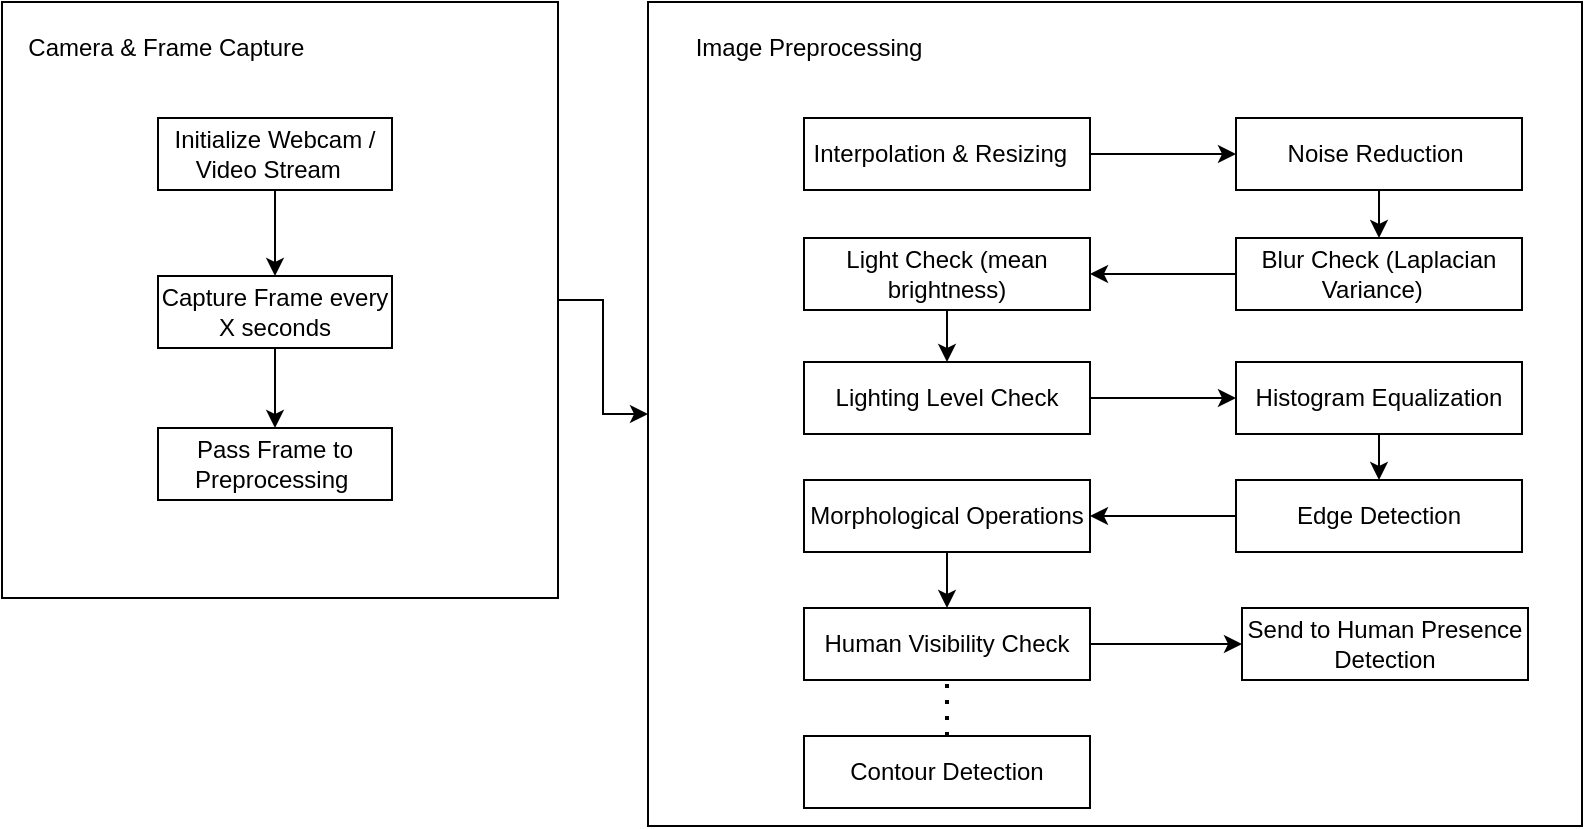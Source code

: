 <mxfile version="28.0.6">
  <diagram name="Page-1" id="HguNIeize-WPRjI2xNGm">
    <mxGraphModel dx="872" dy="479" grid="0" gridSize="10" guides="1" tooltips="1" connect="1" arrows="1" fold="1" page="1" pageScale="1" pageWidth="850" pageHeight="1100" background="none" math="0" shadow="0">
      <root>
        <mxCell id="0" />
        <mxCell id="1" parent="0" />
        <mxCell id="3s5L7GMu_WaEZB_TeZFo-48" value="" style="edgeStyle=orthogonalEdgeStyle;rounded=0;orthogonalLoop=1;jettySize=auto;html=1;" parent="1" source="3s5L7GMu_WaEZB_TeZFo-9" target="3s5L7GMu_WaEZB_TeZFo-16" edge="1">
          <mxGeometry relative="1" as="geometry" />
        </mxCell>
        <mxCell id="3s5L7GMu_WaEZB_TeZFo-9" value="" style="rounded=0;whiteSpace=wrap;html=1;" parent="1" vertex="1">
          <mxGeometry x="25" y="21" width="278" height="298" as="geometry" />
        </mxCell>
        <mxCell id="3s5L7GMu_WaEZB_TeZFo-10" value="&amp;nbsp;Camera &amp;amp; Frame Capture" style="text;html=1;align=center;verticalAlign=middle;resizable=0;points=[];autosize=1;strokeColor=none;fillColor=none;" parent="1" vertex="1">
          <mxGeometry x="25" y="31" width="159" height="26" as="geometry" />
        </mxCell>
        <mxCell id="3s5L7GMu_WaEZB_TeZFo-11" style="edgeStyle=orthogonalEdgeStyle;rounded=0;orthogonalLoop=1;jettySize=auto;html=1;exitX=0.5;exitY=1;exitDx=0;exitDy=0;" parent="1" source="3s5L7GMu_WaEZB_TeZFo-12" target="3s5L7GMu_WaEZB_TeZFo-14" edge="1">
          <mxGeometry relative="1" as="geometry" />
        </mxCell>
        <mxCell id="3s5L7GMu_WaEZB_TeZFo-12" value="Initialize Webcam / Video Stream&amp;nbsp;&amp;nbsp;" style="rounded=0;whiteSpace=wrap;html=1;" parent="1" vertex="1">
          <mxGeometry x="103" y="79" width="117" height="36" as="geometry" />
        </mxCell>
        <mxCell id="3s5L7GMu_WaEZB_TeZFo-13" style="edgeStyle=orthogonalEdgeStyle;rounded=0;orthogonalLoop=1;jettySize=auto;html=1;exitX=0.5;exitY=1;exitDx=0;exitDy=0;" parent="1" source="3s5L7GMu_WaEZB_TeZFo-14" target="3s5L7GMu_WaEZB_TeZFo-15" edge="1">
          <mxGeometry relative="1" as="geometry" />
        </mxCell>
        <mxCell id="3s5L7GMu_WaEZB_TeZFo-14" value="Capture Frame every X seconds" style="rounded=0;whiteSpace=wrap;html=1;" parent="1" vertex="1">
          <mxGeometry x="103" y="158" width="117" height="36" as="geometry" />
        </mxCell>
        <mxCell id="3s5L7GMu_WaEZB_TeZFo-15" value="Pass Frame to Preprocessing&amp;nbsp;" style="rounded=0;whiteSpace=wrap;html=1;" parent="1" vertex="1">
          <mxGeometry x="103" y="234" width="117" height="36" as="geometry" />
        </mxCell>
        <mxCell id="3s5L7GMu_WaEZB_TeZFo-16" value="" style="rounded=0;whiteSpace=wrap;html=1;" parent="1" vertex="1">
          <mxGeometry x="348" y="21" width="467" height="412" as="geometry" />
        </mxCell>
        <mxCell id="3s5L7GMu_WaEZB_TeZFo-17" value="Image Preprocessing" style="text;html=1;align=center;verticalAlign=middle;resizable=0;points=[];autosize=1;strokeColor=none;fillColor=none;" parent="1" vertex="1">
          <mxGeometry x="362" y="31" width="131" height="26" as="geometry" />
        </mxCell>
        <mxCell id="3s5L7GMu_WaEZB_TeZFo-35" value="" style="edgeStyle=orthogonalEdgeStyle;rounded=0;orthogonalLoop=1;jettySize=auto;html=1;" parent="1" source="3s5L7GMu_WaEZB_TeZFo-19" target="3s5L7GMu_WaEZB_TeZFo-34" edge="1">
          <mxGeometry relative="1" as="geometry" />
        </mxCell>
        <mxCell id="3s5L7GMu_WaEZB_TeZFo-19" value="Interpolation &amp;amp; Resizing&amp;nbsp;&amp;nbsp;" style="rounded=0;whiteSpace=wrap;html=1;" parent="1" vertex="1">
          <mxGeometry x="426" y="79" width="143" height="36" as="geometry" />
        </mxCell>
        <mxCell id="3s5L7GMu_WaEZB_TeZFo-39" style="edgeStyle=orthogonalEdgeStyle;rounded=0;orthogonalLoop=1;jettySize=auto;html=1;exitX=0.5;exitY=1;exitDx=0;exitDy=0;" parent="1" source="3s5L7GMu_WaEZB_TeZFo-23" target="3s5L7GMu_WaEZB_TeZFo-24" edge="1">
          <mxGeometry relative="1" as="geometry" />
        </mxCell>
        <mxCell id="3s5L7GMu_WaEZB_TeZFo-23" value="Light Check (mean brightness)" style="rounded=0;whiteSpace=wrap;html=1;" parent="1" vertex="1">
          <mxGeometry x="426" y="139" width="143" height="36" as="geometry" />
        </mxCell>
        <mxCell id="3s5L7GMu_WaEZB_TeZFo-40" value="" style="edgeStyle=orthogonalEdgeStyle;rounded=0;orthogonalLoop=1;jettySize=auto;html=1;" parent="1" source="3s5L7GMu_WaEZB_TeZFo-24" target="3s5L7GMu_WaEZB_TeZFo-32" edge="1">
          <mxGeometry relative="1" as="geometry" />
        </mxCell>
        <mxCell id="3s5L7GMu_WaEZB_TeZFo-24" value="Lighting Level Check" style="rounded=0;whiteSpace=wrap;html=1;" parent="1" vertex="1">
          <mxGeometry x="426" y="201" width="143" height="36" as="geometry" />
        </mxCell>
        <mxCell id="CLwa3mzH2xz3U_zNLdcY-2" value="" style="edgeStyle=orthogonalEdgeStyle;rounded=0;orthogonalLoop=1;jettySize=auto;html=1;" edge="1" parent="1" source="3s5L7GMu_WaEZB_TeZFo-26" target="3s5L7GMu_WaEZB_TeZFo-30">
          <mxGeometry relative="1" as="geometry" />
        </mxCell>
        <mxCell id="3s5L7GMu_WaEZB_TeZFo-26" value="Morphological Operations" style="rounded=0;whiteSpace=wrap;html=1;" parent="1" vertex="1">
          <mxGeometry x="426" y="260" width="143" height="36" as="geometry" />
        </mxCell>
        <mxCell id="3s5L7GMu_WaEZB_TeZFo-27" value="Contour Detection" style="rounded=0;whiteSpace=wrap;html=1;" parent="1" vertex="1">
          <mxGeometry x="426" y="388" width="143" height="36" as="geometry" />
        </mxCell>
        <mxCell id="3s5L7GMu_WaEZB_TeZFo-29" value="Send to Human Presence Detection" style="rounded=0;whiteSpace=wrap;html=1;" parent="1" vertex="1">
          <mxGeometry x="645" y="324" width="143" height="36" as="geometry" />
        </mxCell>
        <mxCell id="CLwa3mzH2xz3U_zNLdcY-3" style="edgeStyle=orthogonalEdgeStyle;rounded=0;orthogonalLoop=1;jettySize=auto;html=1;exitX=1;exitY=0.5;exitDx=0;exitDy=0;entryX=0;entryY=0.5;entryDx=0;entryDy=0;" edge="1" parent="1" source="3s5L7GMu_WaEZB_TeZFo-30" target="3s5L7GMu_WaEZB_TeZFo-29">
          <mxGeometry relative="1" as="geometry" />
        </mxCell>
        <mxCell id="3s5L7GMu_WaEZB_TeZFo-30" value="Human Visibility Check" style="rounded=0;whiteSpace=wrap;html=1;" parent="1" vertex="1">
          <mxGeometry x="426" y="324" width="143" height="36" as="geometry" />
        </mxCell>
        <mxCell id="3s5L7GMu_WaEZB_TeZFo-44" style="edgeStyle=orthogonalEdgeStyle;rounded=0;orthogonalLoop=1;jettySize=auto;html=1;exitX=0;exitY=0.5;exitDx=0;exitDy=0;entryX=1;entryY=0.5;entryDx=0;entryDy=0;" parent="1" source="3s5L7GMu_WaEZB_TeZFo-31" target="3s5L7GMu_WaEZB_TeZFo-26" edge="1">
          <mxGeometry relative="1" as="geometry" />
        </mxCell>
        <mxCell id="3s5L7GMu_WaEZB_TeZFo-31" value="Edge Detection" style="rounded=0;whiteSpace=wrap;html=1;" parent="1" vertex="1">
          <mxGeometry x="642" y="260" width="143" height="36" as="geometry" />
        </mxCell>
        <mxCell id="3s5L7GMu_WaEZB_TeZFo-41" value="" style="edgeStyle=orthogonalEdgeStyle;rounded=0;orthogonalLoop=1;jettySize=auto;html=1;" parent="1" source="3s5L7GMu_WaEZB_TeZFo-32" target="3s5L7GMu_WaEZB_TeZFo-31" edge="1">
          <mxGeometry relative="1" as="geometry" />
        </mxCell>
        <mxCell id="3s5L7GMu_WaEZB_TeZFo-32" value="Histogram Equalization" style="rounded=0;whiteSpace=wrap;html=1;" parent="1" vertex="1">
          <mxGeometry x="642" y="201" width="143" height="36" as="geometry" />
        </mxCell>
        <mxCell id="3s5L7GMu_WaEZB_TeZFo-37" value="" style="edgeStyle=orthogonalEdgeStyle;rounded=0;orthogonalLoop=1;jettySize=auto;html=1;" parent="1" source="3s5L7GMu_WaEZB_TeZFo-33" target="3s5L7GMu_WaEZB_TeZFo-23" edge="1">
          <mxGeometry relative="1" as="geometry" />
        </mxCell>
        <mxCell id="3s5L7GMu_WaEZB_TeZFo-33" value="Blur Check (Laplacian Variance)&amp;nbsp;&amp;nbsp;" style="rounded=0;whiteSpace=wrap;html=1;" parent="1" vertex="1">
          <mxGeometry x="642" y="139" width="143" height="36" as="geometry" />
        </mxCell>
        <mxCell id="3s5L7GMu_WaEZB_TeZFo-36" value="" style="edgeStyle=orthogonalEdgeStyle;rounded=0;orthogonalLoop=1;jettySize=auto;html=1;" parent="1" source="3s5L7GMu_WaEZB_TeZFo-34" target="3s5L7GMu_WaEZB_TeZFo-33" edge="1">
          <mxGeometry relative="1" as="geometry" />
        </mxCell>
        <mxCell id="3s5L7GMu_WaEZB_TeZFo-34" value="Noise Reduction&amp;nbsp;" style="rounded=0;whiteSpace=wrap;html=1;" parent="1" vertex="1">
          <mxGeometry x="642" y="79" width="143" height="36" as="geometry" />
        </mxCell>
        <mxCell id="CLwa3mzH2xz3U_zNLdcY-1" value="" style="endArrow=none;dashed=1;html=1;dashPattern=1 3;strokeWidth=2;rounded=0;entryX=0.5;entryY=1;entryDx=0;entryDy=0;exitX=0.5;exitY=0;exitDx=0;exitDy=0;" edge="1" parent="1" source="3s5L7GMu_WaEZB_TeZFo-27" target="3s5L7GMu_WaEZB_TeZFo-30">
          <mxGeometry width="50" height="50" relative="1" as="geometry">
            <mxPoint x="400" y="296" as="sourcePoint" />
            <mxPoint x="450" y="246" as="targetPoint" />
          </mxGeometry>
        </mxCell>
      </root>
    </mxGraphModel>
  </diagram>
</mxfile>
